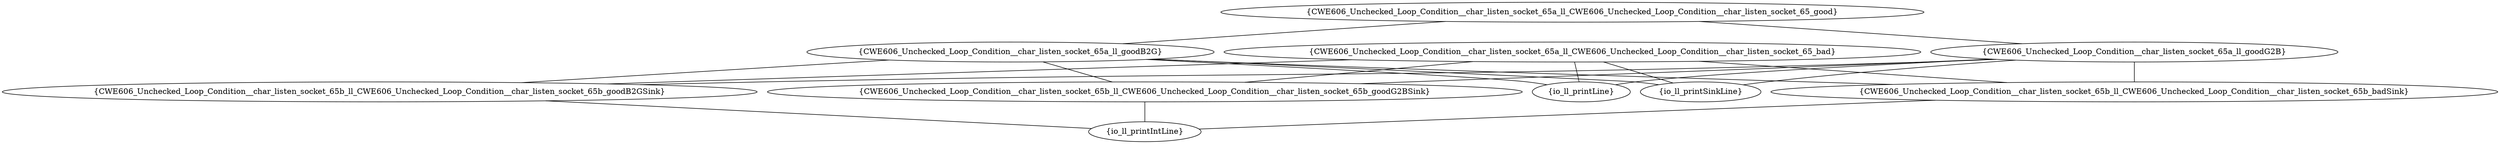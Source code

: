 graph "cg graph" {
CWE606_Unchecked_Loop_Condition__char_listen_socket_65a_ll_goodG2B [label="{CWE606_Unchecked_Loop_Condition__char_listen_socket_65a_ll_goodG2B}"];
CWE606_Unchecked_Loop_Condition__char_listen_socket_65b_ll_CWE606_Unchecked_Loop_Condition__char_listen_socket_65b_badSink [label="{CWE606_Unchecked_Loop_Condition__char_listen_socket_65b_ll_CWE606_Unchecked_Loop_Condition__char_listen_socket_65b_badSink}"];
CWE606_Unchecked_Loop_Condition__char_listen_socket_65b_ll_CWE606_Unchecked_Loop_Condition__char_listen_socket_65b_goodB2GSink [label="{CWE606_Unchecked_Loop_Condition__char_listen_socket_65b_ll_CWE606_Unchecked_Loop_Condition__char_listen_socket_65b_goodB2GSink}"];
CWE606_Unchecked_Loop_Condition__char_listen_socket_65b_ll_CWE606_Unchecked_Loop_Condition__char_listen_socket_65b_goodG2BSink [label="{CWE606_Unchecked_Loop_Condition__char_listen_socket_65b_ll_CWE606_Unchecked_Loop_Condition__char_listen_socket_65b_goodG2BSink}"];
io_ll_printLine [label="{io_ll_printLine}"];
io_ll_printSinkLine [label="{io_ll_printSinkLine}"];
CWE606_Unchecked_Loop_Condition__char_listen_socket_65a_ll_CWE606_Unchecked_Loop_Condition__char_listen_socket_65_bad [label="{CWE606_Unchecked_Loop_Condition__char_listen_socket_65a_ll_CWE606_Unchecked_Loop_Condition__char_listen_socket_65_bad}"];
io_ll_printIntLine [label="{io_ll_printIntLine}"];
CWE606_Unchecked_Loop_Condition__char_listen_socket_65a_ll_goodB2G [label="{CWE606_Unchecked_Loop_Condition__char_listen_socket_65a_ll_goodB2G}"];
CWE606_Unchecked_Loop_Condition__char_listen_socket_65a_ll_CWE606_Unchecked_Loop_Condition__char_listen_socket_65_good [label="{CWE606_Unchecked_Loop_Condition__char_listen_socket_65a_ll_CWE606_Unchecked_Loop_Condition__char_listen_socket_65_good}"];
CWE606_Unchecked_Loop_Condition__char_listen_socket_65a_ll_goodG2B -- CWE606_Unchecked_Loop_Condition__char_listen_socket_65b_ll_CWE606_Unchecked_Loop_Condition__char_listen_socket_65b_badSink;
CWE606_Unchecked_Loop_Condition__char_listen_socket_65a_ll_goodG2B -- CWE606_Unchecked_Loop_Condition__char_listen_socket_65b_ll_CWE606_Unchecked_Loop_Condition__char_listen_socket_65b_goodB2GSink;
CWE606_Unchecked_Loop_Condition__char_listen_socket_65a_ll_goodG2B -- CWE606_Unchecked_Loop_Condition__char_listen_socket_65b_ll_CWE606_Unchecked_Loop_Condition__char_listen_socket_65b_goodG2BSink;
CWE606_Unchecked_Loop_Condition__char_listen_socket_65a_ll_goodG2B -- io_ll_printLine;
CWE606_Unchecked_Loop_Condition__char_listen_socket_65a_ll_goodG2B -- io_ll_printSinkLine;
CWE606_Unchecked_Loop_Condition__char_listen_socket_65a_ll_CWE606_Unchecked_Loop_Condition__char_listen_socket_65_bad -- CWE606_Unchecked_Loop_Condition__char_listen_socket_65b_ll_CWE606_Unchecked_Loop_Condition__char_listen_socket_65b_badSink;
CWE606_Unchecked_Loop_Condition__char_listen_socket_65a_ll_CWE606_Unchecked_Loop_Condition__char_listen_socket_65_bad -- CWE606_Unchecked_Loop_Condition__char_listen_socket_65b_ll_CWE606_Unchecked_Loop_Condition__char_listen_socket_65b_goodB2GSink;
CWE606_Unchecked_Loop_Condition__char_listen_socket_65a_ll_CWE606_Unchecked_Loop_Condition__char_listen_socket_65_bad -- CWE606_Unchecked_Loop_Condition__char_listen_socket_65b_ll_CWE606_Unchecked_Loop_Condition__char_listen_socket_65b_goodG2BSink;
CWE606_Unchecked_Loop_Condition__char_listen_socket_65a_ll_CWE606_Unchecked_Loop_Condition__char_listen_socket_65_bad -- io_ll_printLine;
CWE606_Unchecked_Loop_Condition__char_listen_socket_65a_ll_CWE606_Unchecked_Loop_Condition__char_listen_socket_65_bad -- io_ll_printSinkLine;
CWE606_Unchecked_Loop_Condition__char_listen_socket_65b_ll_CWE606_Unchecked_Loop_Condition__char_listen_socket_65b_goodB2GSink -- io_ll_printIntLine;
CWE606_Unchecked_Loop_Condition__char_listen_socket_65b_ll_CWE606_Unchecked_Loop_Condition__char_listen_socket_65b_badSink -- io_ll_printIntLine;
CWE606_Unchecked_Loop_Condition__char_listen_socket_65a_ll_goodB2G -- CWE606_Unchecked_Loop_Condition__char_listen_socket_65b_ll_CWE606_Unchecked_Loop_Condition__char_listen_socket_65b_badSink;
CWE606_Unchecked_Loop_Condition__char_listen_socket_65a_ll_goodB2G -- CWE606_Unchecked_Loop_Condition__char_listen_socket_65b_ll_CWE606_Unchecked_Loop_Condition__char_listen_socket_65b_goodB2GSink;
CWE606_Unchecked_Loop_Condition__char_listen_socket_65a_ll_goodB2G -- CWE606_Unchecked_Loop_Condition__char_listen_socket_65b_ll_CWE606_Unchecked_Loop_Condition__char_listen_socket_65b_goodG2BSink;
CWE606_Unchecked_Loop_Condition__char_listen_socket_65a_ll_goodB2G -- io_ll_printLine;
CWE606_Unchecked_Loop_Condition__char_listen_socket_65a_ll_goodB2G -- io_ll_printSinkLine;
CWE606_Unchecked_Loop_Condition__char_listen_socket_65b_ll_CWE606_Unchecked_Loop_Condition__char_listen_socket_65b_goodG2BSink -- io_ll_printIntLine;
CWE606_Unchecked_Loop_Condition__char_listen_socket_65a_ll_CWE606_Unchecked_Loop_Condition__char_listen_socket_65_good -- CWE606_Unchecked_Loop_Condition__char_listen_socket_65a_ll_goodG2B;
CWE606_Unchecked_Loop_Condition__char_listen_socket_65a_ll_CWE606_Unchecked_Loop_Condition__char_listen_socket_65_good -- CWE606_Unchecked_Loop_Condition__char_listen_socket_65a_ll_goodB2G;
}
